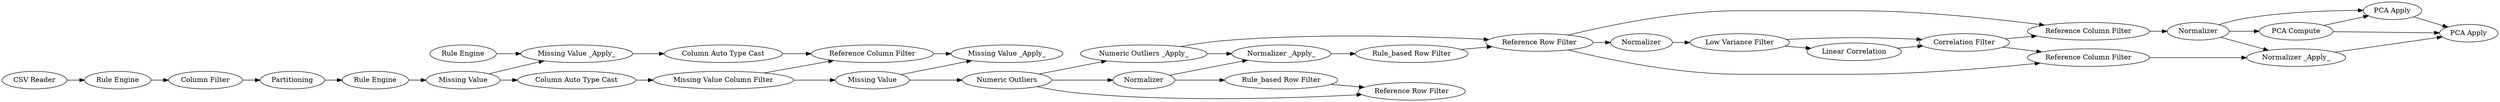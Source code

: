 digraph {
	"-5393090636551155890_780" [label="Numeric Outliers _Apply_"]
	"-5393090636551155890_778" [label="Normalizer _Apply_"]
	"8138237787885789879_81" [label="Missing Value Column Filter"]
	"8138237787885789879_63" [label="Rule Engine"]
	"-5393090636551155890_66" [label="Numeric Outliers"]
	"-6449237035946302277_24" [label=Partitioning]
	"-3941344483149085516_55" [label="Correlation Filter"]
	"8138237787885789879_78" [label="Missing Value"]
	"-3941344483149085516_53" [label="Low Variance Filter"]
	"-5393090636551155890_784" [label="Rule_based Row Filter"]
	"8138237787885789879_83" [label="Column Auto Type Cast"]
	"8138237787885789879_82" [label="Missing Value"]
	"-3941344483149085516_57" [label="PCA Compute"]
	"-6449237035946302277_23" [label="Rule Engine"]
	"-3941344483149085516_782" [label="CSV Reader"]
	"8138237787885789879_77" [label="Rule Engine"]
	"-3941344483149085516_801" [label="Reference Column Filter"]
	"8138237787885789879_80" [label="Column Auto Type Cast"]
	"-3941344483149085516_62" [label="PCA Apply"]
	"8138237787885789879_64" [label="Missing Value _Apply_"]
	"-5393090636551155890_775" [label="Rule_based Row Filter"]
	"-3941344483149085516_200" [label="Linear Correlation"]
	"-3941344483149085516_788" [label="Normalizer _Apply_"]
	"-6449237035946302277_26" [label="Column Filter"]
	"-3941344483149085516_58" [label="PCA Apply"]
	"-5393090636551155890_785" [label="Reference Row Filter"]
	"-3941344483149085516_61" [label="Reference Column Filter"]
	"8138237787885789879_72" [label="Reference Column Filter"]
	"-3941344483149085516_799" [label=Normalizer]
	"-5393090636551155890_786" [label="Reference Row Filter"]
	"-3941344483149085516_787" [label=Normalizer]
	"8138237787885789879_73" [label="Missing Value _Apply_"]
	"-5393090636551155890_774" [label=Normalizer]
	"-3941344483149085516_200" -> "-3941344483149085516_55"
	"-5393090636551155890_786" -> "-3941344483149085516_799"
	"-5393090636551155890_774" -> "-5393090636551155890_775"
	"-3941344483149085516_787" -> "-3941344483149085516_57"
	"-3941344483149085516_55" -> "-3941344483149085516_801"
	"-5393090636551155890_780" -> "-5393090636551155890_786"
	"-3941344483149085516_787" -> "-3941344483149085516_788"
	"-6449237035946302277_24" -> "8138237787885789879_77"
	"8138237787885789879_78" -> "8138237787885789879_80"
	"-5393090636551155890_66" -> "-5393090636551155890_785"
	"-3941344483149085516_57" -> "-3941344483149085516_62"
	"8138237787885789879_80" -> "8138237787885789879_81"
	"-3941344483149085516_782" -> "-6449237035946302277_23"
	"-3941344483149085516_61" -> "-3941344483149085516_788"
	"-5393090636551155890_786" -> "-3941344483149085516_801"
	"8138237787885789879_78" -> "8138237787885789879_64"
	"-3941344483149085516_788" -> "-3941344483149085516_62"
	"8138237787885789879_83" -> "8138237787885789879_72"
	"-5393090636551155890_784" -> "-5393090636551155890_786"
	"-5393090636551155890_775" -> "-5393090636551155890_785"
	"8138237787885789879_63" -> "8138237787885789879_64"
	"-3941344483149085516_58" -> "-3941344483149085516_62"
	"8138237787885789879_81" -> "8138237787885789879_82"
	"-5393090636551155890_66" -> "-5393090636551155890_780"
	"-3941344483149085516_801" -> "-3941344483149085516_787"
	"8138237787885789879_82" -> "8138237787885789879_73"
	"-5393090636551155890_780" -> "-5393090636551155890_778"
	"-3941344483149085516_53" -> "-3941344483149085516_55"
	"-3941344483149085516_53" -> "-3941344483149085516_200"
	"8138237787885789879_82" -> "-5393090636551155890_66"
	"8138237787885789879_64" -> "8138237787885789879_83"
	"-3941344483149085516_55" -> "-3941344483149085516_61"
	"-3941344483149085516_787" -> "-3941344483149085516_58"
	"-5393090636551155890_66" -> "-5393090636551155890_774"
	"-3941344483149085516_799" -> "-3941344483149085516_53"
	"-6449237035946302277_23" -> "-6449237035946302277_26"
	"8138237787885789879_81" -> "8138237787885789879_72"
	"8138237787885789879_77" -> "8138237787885789879_78"
	"8138237787885789879_72" -> "8138237787885789879_73"
	"-6449237035946302277_26" -> "-6449237035946302277_24"
	"-3941344483149085516_57" -> "-3941344483149085516_58"
	"-5393090636551155890_774" -> "-5393090636551155890_778"
	"-5393090636551155890_786" -> "-3941344483149085516_61"
	"-5393090636551155890_778" -> "-5393090636551155890_784"
	rankdir=LR
}
